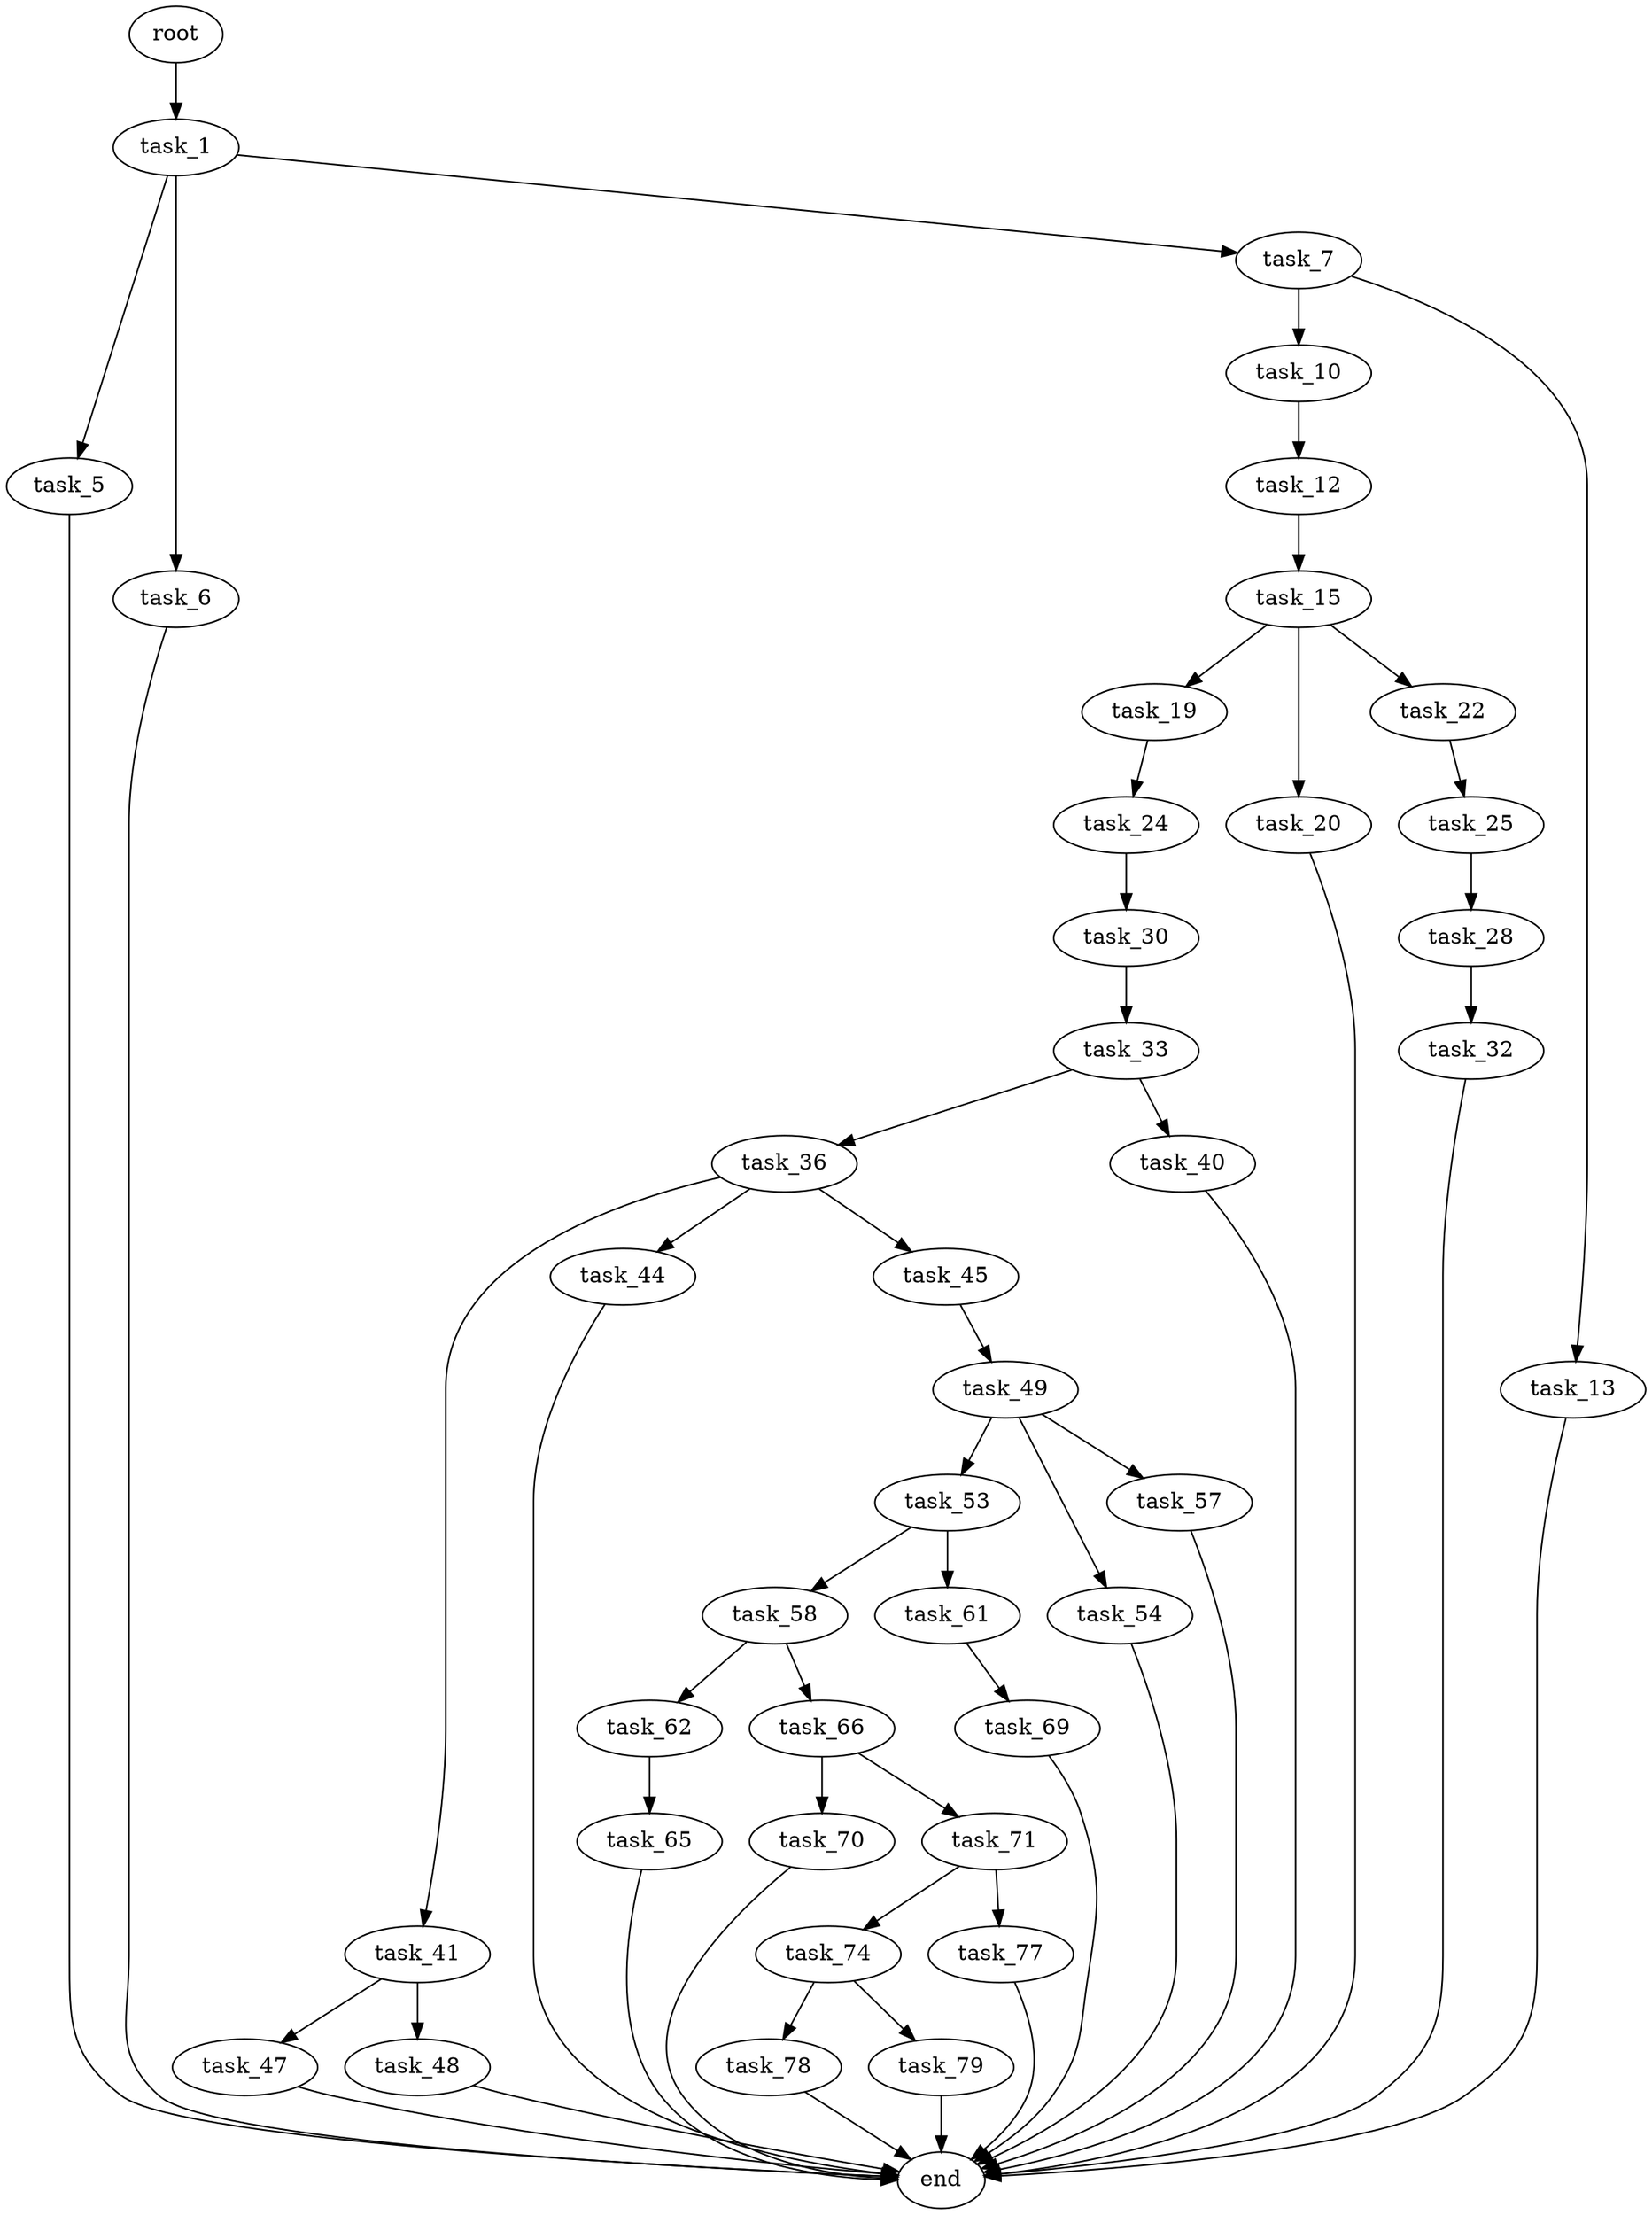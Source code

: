 digraph G {
  root [size="0.000000"];
  task_1 [size="8268683987.000000"];
  task_5 [size="1473458054.000000"];
  task_6 [size="134217728000.000000"];
  task_7 [size="877567431.000000"];
  end [size="0.000000"];
  task_10 [size="240713098116.000000"];
  task_13 [size="13510566052.000000"];
  task_12 [size="231928233984.000000"];
  task_15 [size="368293445632.000000"];
  task_19 [size="102455192864.000000"];
  task_20 [size="68719476736.000000"];
  task_22 [size="24351413682.000000"];
  task_24 [size="8589934592.000000"];
  task_25 [size="134217728000.000000"];
  task_30 [size="610979570032.000000"];
  task_28 [size="782757789696.000000"];
  task_32 [size="134217728000.000000"];
  task_33 [size="1073741824000.000000"];
  task_36 [size="368293445632.000000"];
  task_40 [size="208433405555.000000"];
  task_41 [size="68719476736.000000"];
  task_44 [size="91801399073.000000"];
  task_45 [size="231928233984.000000"];
  task_47 [size="4431793804.000000"];
  task_48 [size="20290500556.000000"];
  task_49 [size="19540796643.000000"];
  task_53 [size="1073741824000.000000"];
  task_54 [size="28991029248.000000"];
  task_57 [size="89327495717.000000"];
  task_58 [size="68719476736.000000"];
  task_61 [size="410059614296.000000"];
  task_62 [size="201983585021.000000"];
  task_66 [size="399320511032.000000"];
  task_69 [size="4531231076.000000"];
  task_65 [size="28506861125.000000"];
  task_70 [size="8589934592.000000"];
  task_71 [size="299484747483.000000"];
  task_74 [size="197350468777.000000"];
  task_77 [size="6590269813.000000"];
  task_78 [size="261802239499.000000"];
  task_79 [size="724046618.000000"];

  root -> task_1 [size="1.000000"];
  task_1 -> task_5 [size="33554432.000000"];
  task_1 -> task_6 [size="33554432.000000"];
  task_1 -> task_7 [size="33554432.000000"];
  task_5 -> end [size="1.000000"];
  task_6 -> end [size="1.000000"];
  task_7 -> task_10 [size="75497472.000000"];
  task_7 -> task_13 [size="75497472.000000"];
  task_10 -> task_12 [size="838860800.000000"];
  task_13 -> end [size="1.000000"];
  task_12 -> task_15 [size="301989888.000000"];
  task_15 -> task_19 [size="411041792.000000"];
  task_15 -> task_20 [size="411041792.000000"];
  task_15 -> task_22 [size="411041792.000000"];
  task_19 -> task_24 [size="301989888.000000"];
  task_20 -> end [size="1.000000"];
  task_22 -> task_25 [size="411041792.000000"];
  task_24 -> task_30 [size="33554432.000000"];
  task_25 -> task_28 [size="209715200.000000"];
  task_30 -> task_33 [size="536870912.000000"];
  task_28 -> task_32 [size="679477248.000000"];
  task_32 -> end [size="1.000000"];
  task_33 -> task_36 [size="838860800.000000"];
  task_33 -> task_40 [size="838860800.000000"];
  task_36 -> task_41 [size="411041792.000000"];
  task_36 -> task_44 [size="411041792.000000"];
  task_36 -> task_45 [size="411041792.000000"];
  task_40 -> end [size="1.000000"];
  task_41 -> task_47 [size="134217728.000000"];
  task_41 -> task_48 [size="134217728.000000"];
  task_44 -> end [size="1.000000"];
  task_45 -> task_49 [size="301989888.000000"];
  task_47 -> end [size="1.000000"];
  task_48 -> end [size="1.000000"];
  task_49 -> task_53 [size="411041792.000000"];
  task_49 -> task_54 [size="411041792.000000"];
  task_49 -> task_57 [size="411041792.000000"];
  task_53 -> task_58 [size="838860800.000000"];
  task_53 -> task_61 [size="838860800.000000"];
  task_54 -> end [size="1.000000"];
  task_57 -> end [size="1.000000"];
  task_58 -> task_62 [size="134217728.000000"];
  task_58 -> task_66 [size="134217728.000000"];
  task_61 -> task_69 [size="411041792.000000"];
  task_62 -> task_65 [size="411041792.000000"];
  task_66 -> task_70 [size="301989888.000000"];
  task_66 -> task_71 [size="301989888.000000"];
  task_69 -> end [size="1.000000"];
  task_65 -> end [size="1.000000"];
  task_70 -> end [size="1.000000"];
  task_71 -> task_74 [size="209715200.000000"];
  task_71 -> task_77 [size="209715200.000000"];
  task_74 -> task_78 [size="301989888.000000"];
  task_74 -> task_79 [size="301989888.000000"];
  task_77 -> end [size="1.000000"];
  task_78 -> end [size="1.000000"];
  task_79 -> end [size="1.000000"];
}
